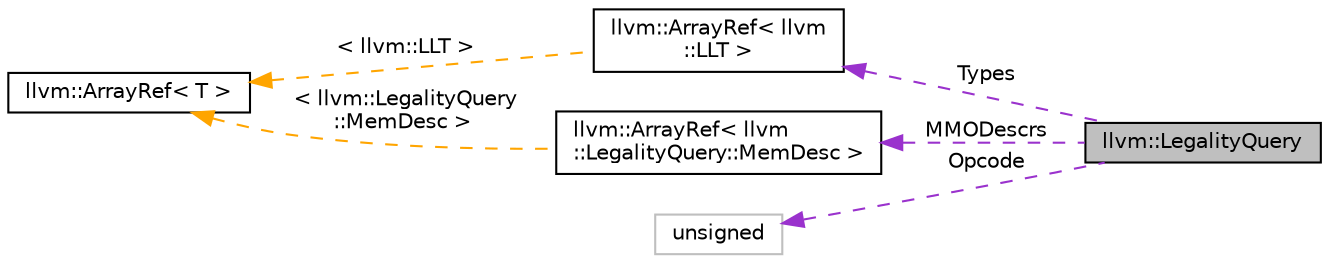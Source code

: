 digraph "llvm::LegalityQuery"
{
 // LATEX_PDF_SIZE
  bgcolor="transparent";
  edge [fontname="Helvetica",fontsize="10",labelfontname="Helvetica",labelfontsize="10"];
  node [fontname="Helvetica",fontsize="10",shape=record];
  rankdir="LR";
  Node1 [label="llvm::LegalityQuery",height=0.2,width=0.4,color="black", fillcolor="grey75", style="filled", fontcolor="black",tooltip="The LegalityQuery object bundles together all the information that's needed to decide whether a given..."];
  Node2 -> Node1 [dir="back",color="darkorchid3",fontsize="10",style="dashed",label=" Types" ,fontname="Helvetica"];
  Node2 [label="llvm::ArrayRef\< llvm\l::LLT \>",height=0.2,width=0.4,color="black",URL="$classllvm_1_1ArrayRef.html",tooltip=" "];
  Node3 -> Node2 [dir="back",color="orange",fontsize="10",style="dashed",label=" \< llvm::LLT \>" ,fontname="Helvetica"];
  Node3 [label="llvm::ArrayRef\< T \>",height=0.2,width=0.4,color="black",URL="$classllvm_1_1ArrayRef.html",tooltip="ArrayRef - Represent a constant reference to an array (0 or more elements consecutively in memory),..."];
  Node4 -> Node1 [dir="back",color="darkorchid3",fontsize="10",style="dashed",label=" MMODescrs" ,fontname="Helvetica"];
  Node4 [label="llvm::ArrayRef\< llvm\l::LegalityQuery::MemDesc \>",height=0.2,width=0.4,color="black",URL="$classllvm_1_1ArrayRef.html",tooltip=" "];
  Node3 -> Node4 [dir="back",color="orange",fontsize="10",style="dashed",label=" \< llvm::LegalityQuery\l::MemDesc \>" ,fontname="Helvetica"];
  Node5 -> Node1 [dir="back",color="darkorchid3",fontsize="10",style="dashed",label=" Opcode" ,fontname="Helvetica"];
  Node5 [label="unsigned",height=0.2,width=0.4,color="grey75",tooltip=" "];
}
